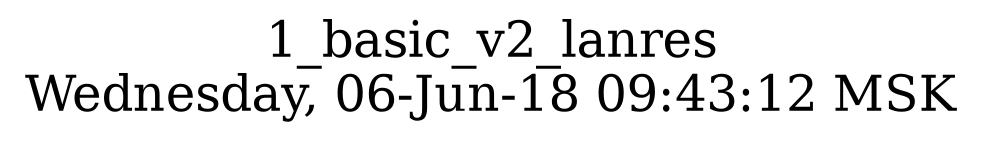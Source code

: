 digraph G {
graph [
  fontsize="24";
  label="1_basic_v2_lanres\nWednesday, 06-Jun-18 09:43:12 MSK";
  nojustify=true;
  ordering=out;
  rankdir=LR;
  size="30";
];
}
